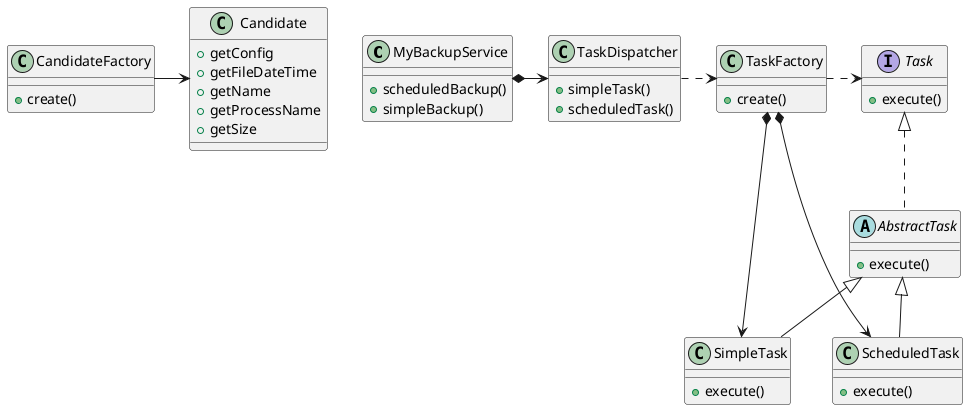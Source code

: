 @startuml
class MyBackupService {
    +scheduledBackup()
    +simpleBackup()
}
class TaskDispatcher {
    +simpleTask()
    +scheduledTask()
}
class TaskFactory {
    +create()
}
class CandidateFactory {
    +create()
}
class Candidate {
    +getConfig
    +getFileDateTime
    +getName
    +getProcessName
    +getSize
}
interface Task {
    +execute()
}
abstract class AbstractTask {
    +execute()
}
class SimpleTask {
    +execute()
}
class ScheduledTask {
    +execute()
}
CandidateFactory -> Candidate
MyBackupService *-> TaskDispatcher
TaskDispatcher .> TaskFactory
TaskFactory *-> SimpleTask
TaskFactory *-> ScheduledTask
Task <|.. AbstractTask
AbstractTask <|-- SimpleTask
AbstractTask <|-- ScheduledTask
TaskFactory .> Task
@enduml